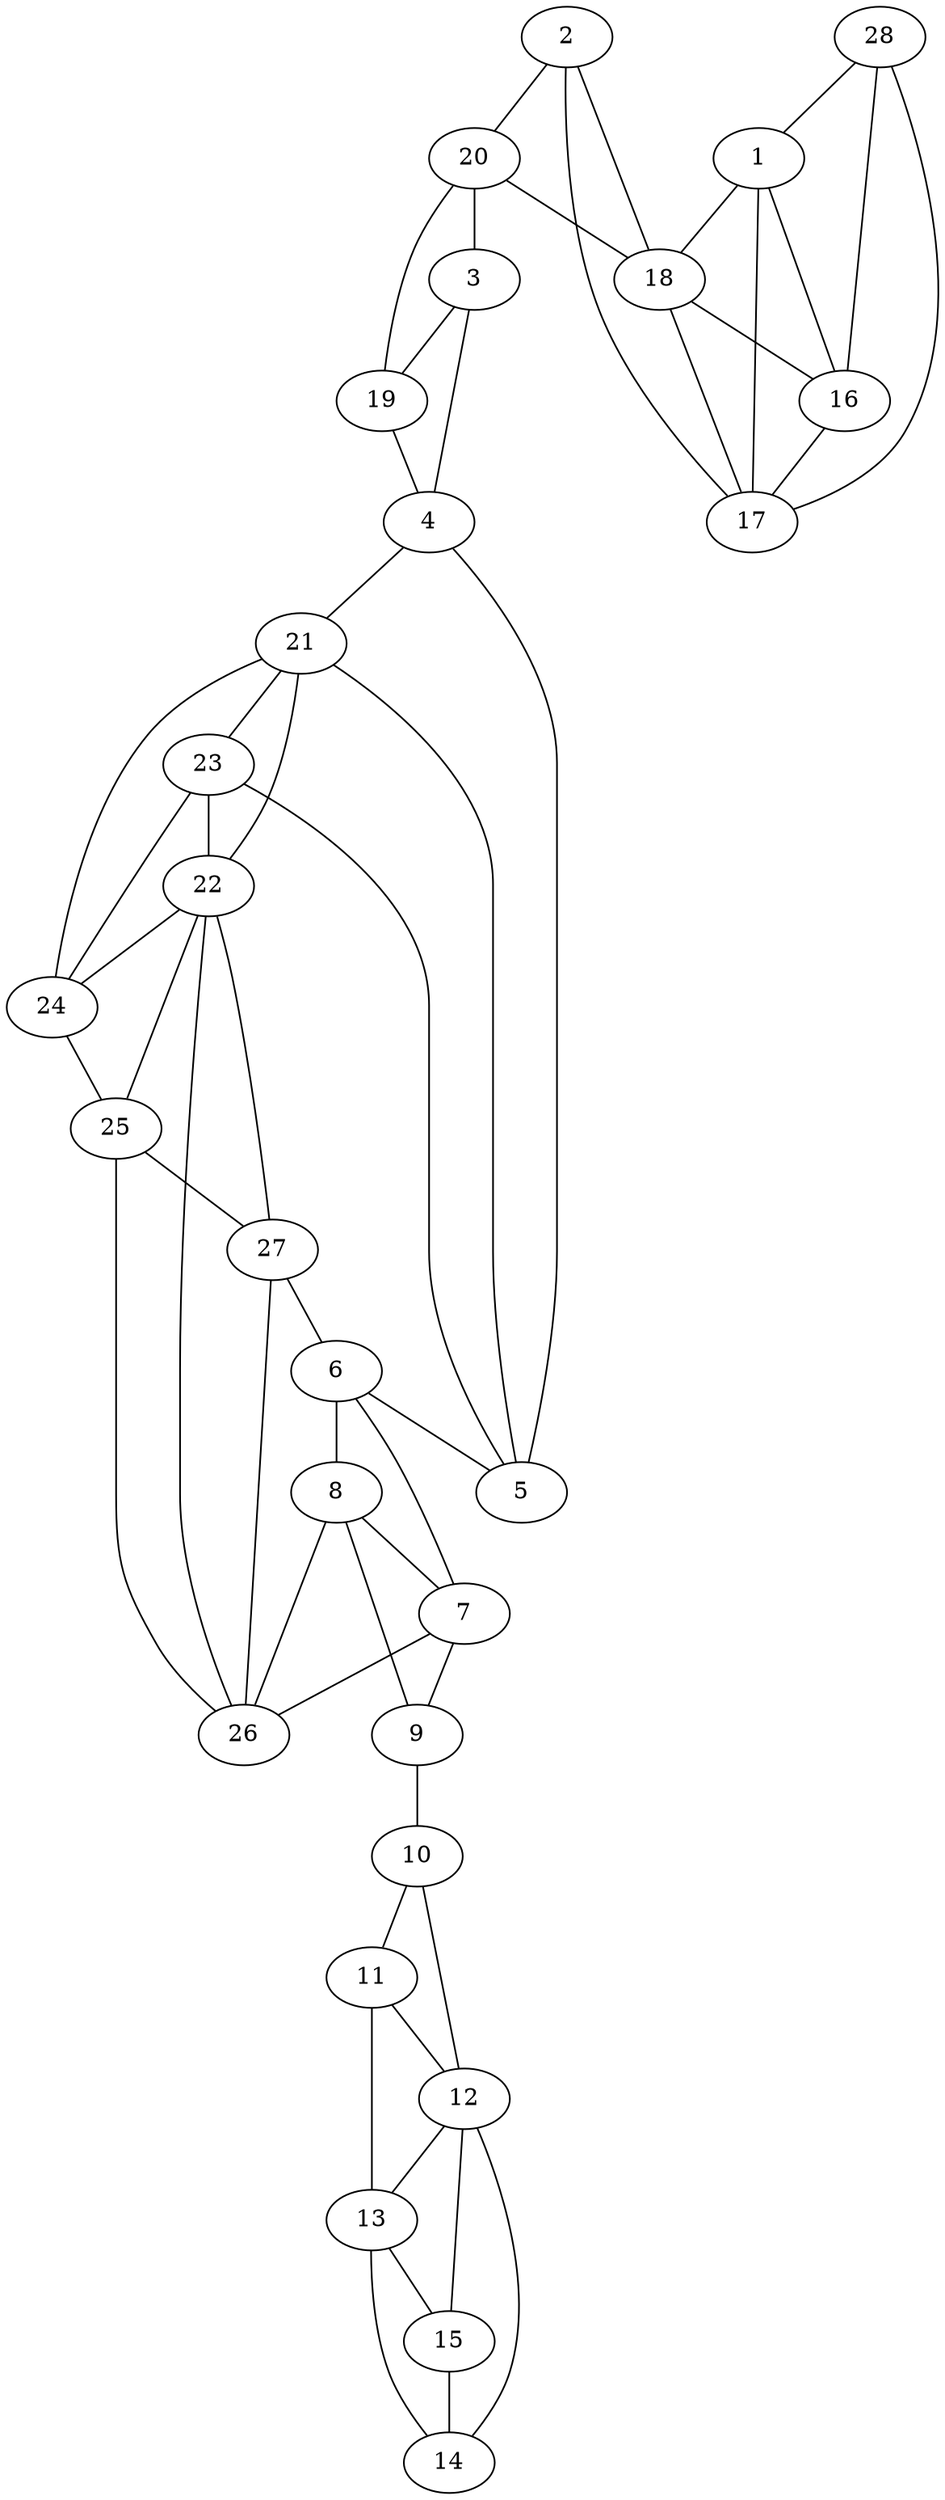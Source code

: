 graph pdb1k3a {
	1	 [aaLength=3,
		sequence=vanDerWaals,
		type=0];
	16	 [aaLength=9,
		sequence=vanDerWaals,
		type=1];
	1 -- 16	 [distance0="18.79444",
		frequency=1,
		type0=1];
	18	 [aaLength=11,
		sequence=vanDerWaals,
		type=1];
	1 -- 18	 [distance0="35.17429",
		frequency=1,
		type0=3];
	17	 [aaLength=11,
		sequence=vanDerWaals,
		type=1];
	1 -- 17	 [distance0="25.02461",
		frequency=1,
		type0=2];
	2	 [aaLength=16,
		sequence=vanDerWaals,
		type=0];
	2 -- 18	 [distance0="35.88033",
		frequency=1,
		type0=1];
	2 -- 17	 [distance0="42.96973",
		frequency=1,
		type0=3];
	20	 [aaLength=5,
		sequence=vanDerWaals,
		type=1];
	2 -- 20	 [distance0="41.07795",
		distance1="0.0",
		frequency=2,
		type0=2,
		type1=4];
	3	 [aaLength=8,
		sequence=vanDerWaals,
		type=0];
	4	 [aaLength=22,
		sequence=vanDerWaals,
		type=0];
	3 -- 4	 [distance0="28.08732",
		distance1="0.0",
		frequency=2,
		type0=1,
		type1=4];
	19	 [aaLength=6,
		sequence=vanDerWaals,
		type=1];
	3 -- 19	 [distance0="33.62763",
		frequency=1,
		type0=2];
	21	 [aaLength=2,
		sequence=vanDerWaals,
		type=1];
	4 -- 21	 [distance0="32.65057",
		distance1="0.0",
		frequency=2,
		type0=3,
		type1=4];
	5	 [aaLength=3,
		sequence=vanDerWaals,
		type=0];
	5 -- 4	 [distance0="31.52437",
		frequency=1,
		type0=1];
	5 -- 21	 [distance0="32.89506",
		frequency=1,
		type0=3];
	23	 [aaLength=3,
		sequence=vanDerWaals,
		type=1];
	5 -- 23	 [distance0="32.58965",
		distance1="0.0",
		frequency=2,
		type0=2,
		type1=4];
	6	 [aaLength=5,
		sequence=vanDerWaals,
		type=0];
	8	 [aaLength=18,
		sequence=vanDerWaals,
		type=0];
	6 -- 8	 [distance0="19.06552",
		frequency=1,
		type0=2];
	6 -- 5	 [distance0="39.88029",
		frequency=1,
		type0=3];
	7	 [aaLength=8,
		sequence=vanDerWaals,
		type=0];
	6 -- 7	 [distance0="11.56712",
		distance1="0.0",
		frequency=2,
		type0=1,
		type1=5];
	9	 [aaLength=11,
		sequence=vanDerWaals,
		type=0];
	7 -- 9	 [distance0="38.18277",
		frequency=1,
		type0=3];
	26	 [aaLength=2,
		sequence=vanDerWaals,
		type=1];
	7 -- 26	 [distance0="0.0",
		frequency=1,
		type0=5];
	8 -- 7	 [distance0="16.29939",
		frequency=1,
		type0=1];
	9 -- 8	 [distance0="32.43343",
		frequency=1,
		type0=2];
	10	 [aaLength=12,
		sequence=vanDerWaals,
		type=0];
	9 -- 10	 [distance0="28.10781",
		distance1="0.0",
		frequency=2,
		type0=1,
		type1=4];
	11	 [aaLength=5,
		sequence=vanDerWaals,
		type=0];
	10 -- 11	 [distance0="19.16856",
		distance1="0.0",
		frequency=2,
		type0=1,
		type1=4];
	12	 [aaLength=10,
		sequence=vanDerWaals,
		type=0];
	10 -- 12	 [distance0="21.25347",
		frequency=1,
		type0=2];
	11 -- 12	 [distance0="15.13262",
		distance1="0.0",
		frequency=2,
		type0=1,
		type1=4];
	13	 [aaLength=3,
		sequence=vanDerWaals,
		type=0];
	11 -- 13	 [distance0="29.24894",
		frequency=1,
		type0=3];
	12 -- 13	 [distance0="14.5742",
		distance1="0.0",
		frequency=2,
		type0=1,
		type1=5];
	14	 [aaLength=2,
		sequence=vanDerWaals,
		type=0];
	12 -- 14	 [distance0="20.40668",
		frequency=1,
		type0=3];
	13 -- 14	 [distance0="5.954657",
		distance1="0.0",
		frequency=2,
		type0=1,
		type1=5];
	15	 [aaLength=6,
		sequence=vanDerWaals,
		type=0];
	13 -- 15	 [distance0="8.840058",
		frequency=1,
		type0=2];
	15 -- 12	 [distance0="21.10002",
		frequency=1,
		type0=3];
	15 -- 14	 [distance0="7.104951",
		frequency=1,
		type0=1];
	16 -- 17	 [distance0="13.0",
		distance1="0.0",
		frequency=2,
		type0=1,
		type1=4];
	18 -- 16	 [distance0="26.0",
		frequency=1,
		type0=2];
	18 -- 17	 [distance0="13.0",
		frequency=1,
		type0=1];
	19 -- 4	 [distance0="40.32443",
		frequency=1,
		type0=3];
	19 -- 20	 [distance0="10.0",
		frequency=1,
		type0=1];
	20 -- 3	 [distance0="38.0896",
		frequency=1,
		type0=2];
	20 -- 18	 [distance0="40.0",
		frequency=1,
		type0=3];
	22	 [aaLength=2,
		sequence=vanDerWaals,
		type=1];
	21 -- 22	 [distance0="27.0",
		frequency=1,
		type0=3];
	21 -- 23	 [distance0="10.0",
		frequency=1,
		type0=1];
	24	 [aaLength=3,
		sequence=vanDerWaals,
		type=1];
	21 -- 24	 [distance0="18.0",
		frequency=1,
		type0=2];
	22 -- 24	 [distance0="9.0",
		frequency=1,
		type0=2];
	25	 [aaLength=2,
		sequence=vanDerWaals,
		type=1];
	22 -- 25	 [distance0="8.0",
		distance1="0.0",
		frequency=2,
		type0=1,
		type1=4];
	23 -- 22	 [distance0="17.0",
		frequency=1,
		type0=3];
	23 -- 24	 [distance0="8.0",
		distance1="0.0",
		frequency=2,
		type0=1,
		type1=4];
	24 -- 25	 [distance0="17.0",
		frequency=1,
		type0=3];
	27	 [aaLength=5,
		sequence=vanDerWaals,
		type=1];
	25 -- 27	 [distance0="4.0",
		distance1="0.0",
		frequency=2,
		type0=1,
		type1=4];
	26 -- 8	 [distance0="0.0",
		frequency=1,
		type0=5];
	26 -- 22	 [distance0="30.0",
		frequency=1,
		type0=3];
	26 -- 25	 [distance0="22.0",
		frequency=1,
		type0=2];
	26 -- 27	 [distance0="18.0",
		frequency=1,
		type0=1];
	27 -- 22	 [distance0="12.0",
		frequency=1,
		type0=2];
	27 -- 6	 [distance0="0.0",
		frequency=1,
		type0=5];
	28	 [aaLength=5,
		sequence=VNIEF,
		type=1];
	28 -- 1	 [distance0="956.1764",
		frequency=1,
		type0=1];
	28 -- 16	 [distance0="960.0",
		frequency=1,
		type0=2];
	28 -- 17	 [distance0="973.0",
		frequency=1,
		type0=3];
}
